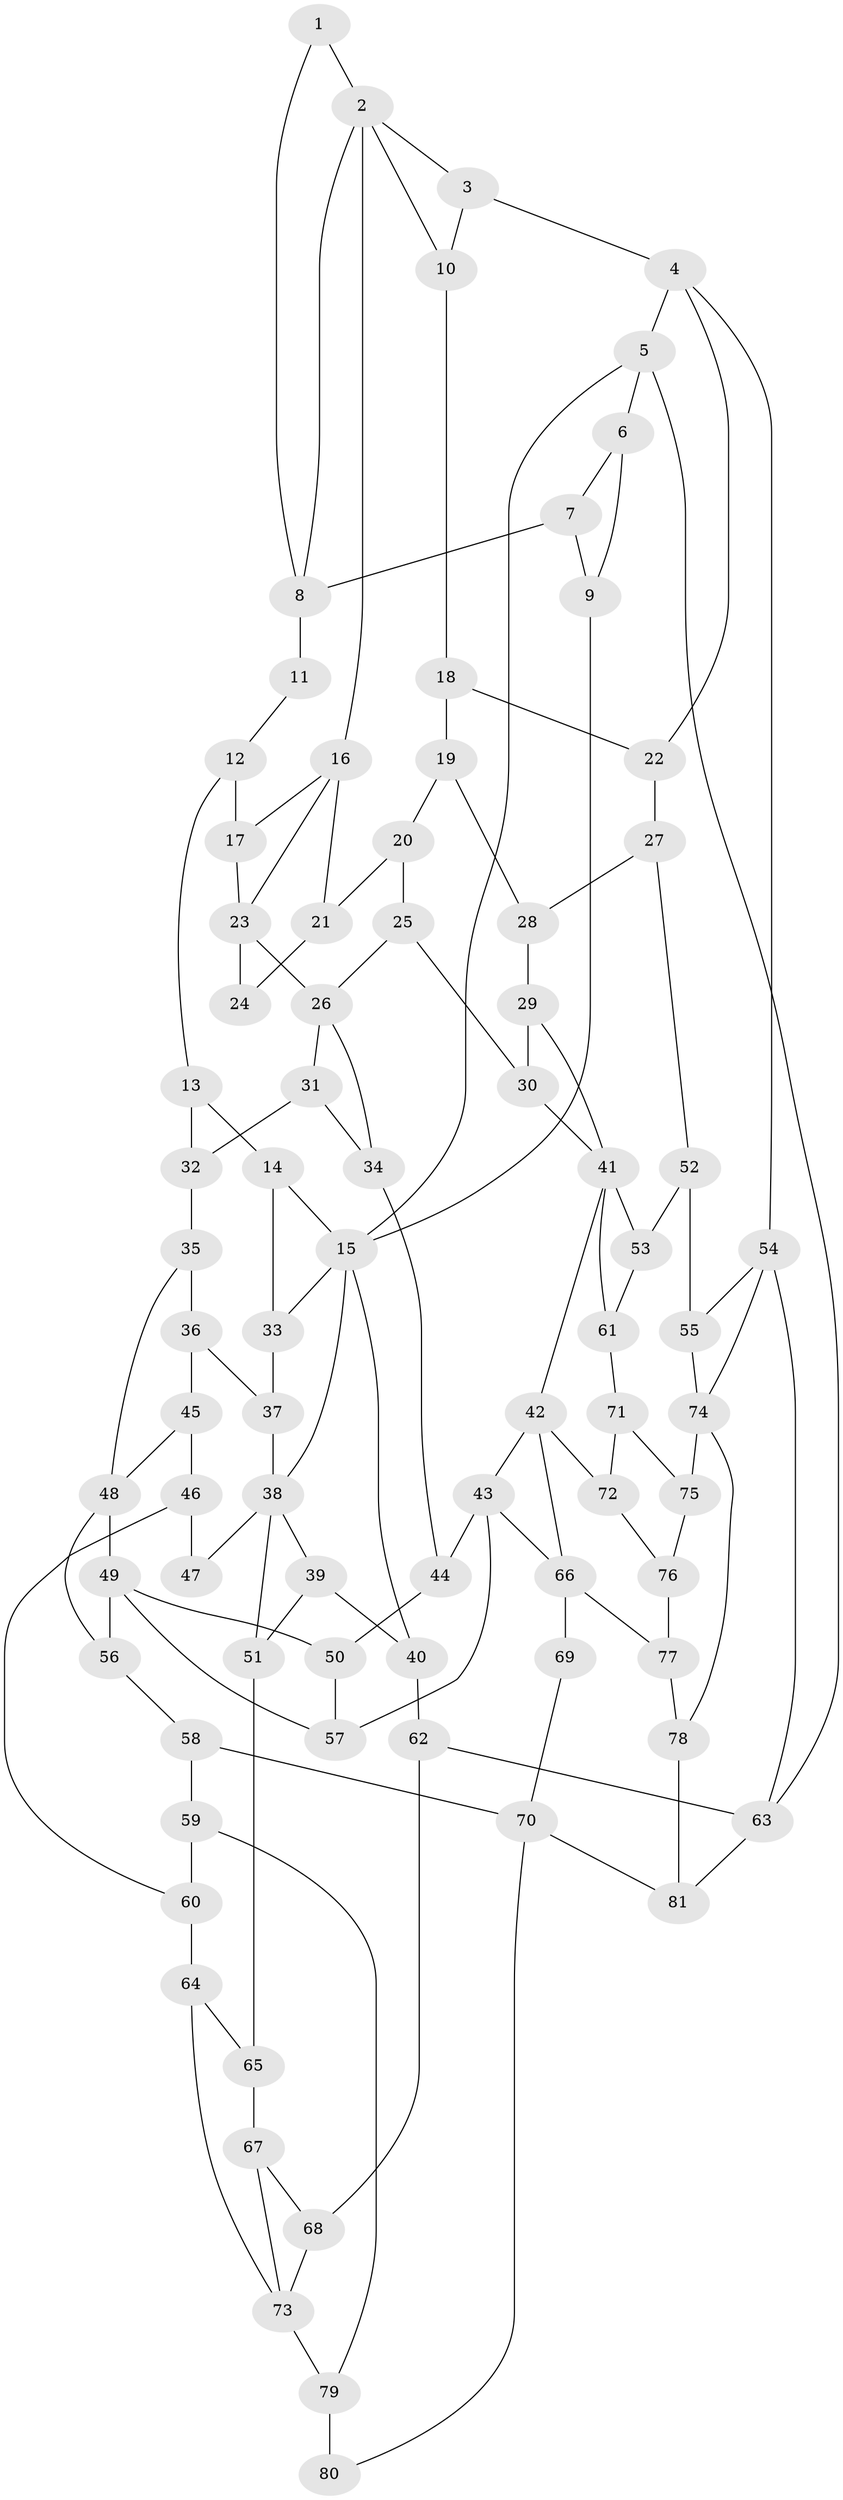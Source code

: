 // original degree distribution, {3: 0.014925373134328358, 5: 0.5373134328358209, 4: 0.23134328358208955, 6: 0.21641791044776118}
// Generated by graph-tools (version 1.1) at 2025/54/03/04/25 22:54:24]
// undirected, 81 vertices, 131 edges
graph export_dot {
  node [color=gray90,style=filled];
  1;
  2;
  3;
  4;
  5;
  6;
  7;
  8;
  9;
  10;
  11;
  12;
  13;
  14;
  15;
  16;
  17;
  18;
  19;
  20;
  21;
  22;
  23;
  24;
  25;
  26;
  27;
  28;
  29;
  30;
  31;
  32;
  33;
  34;
  35;
  36;
  37;
  38;
  39;
  40;
  41;
  42;
  43;
  44;
  45;
  46;
  47;
  48;
  49;
  50;
  51;
  52;
  53;
  54;
  55;
  56;
  57;
  58;
  59;
  60;
  61;
  62;
  63;
  64;
  65;
  66;
  67;
  68;
  69;
  70;
  71;
  72;
  73;
  74;
  75;
  76;
  77;
  78;
  79;
  80;
  81;
  1 -- 2 [weight=1.0];
  1 -- 8 [weight=1.0];
  2 -- 3 [weight=1.0];
  2 -- 8 [weight=1.0];
  2 -- 10 [weight=1.0];
  2 -- 16 [weight=2.0];
  3 -- 4 [weight=1.0];
  3 -- 10 [weight=1.0];
  4 -- 5 [weight=1.0];
  4 -- 22 [weight=1.0];
  4 -- 54 [weight=1.0];
  5 -- 6 [weight=1.0];
  5 -- 15 [weight=1.0];
  5 -- 63 [weight=1.0];
  6 -- 7 [weight=1.0];
  6 -- 9 [weight=1.0];
  7 -- 8 [weight=2.0];
  7 -- 9 [weight=1.0];
  8 -- 11 [weight=2.0];
  9 -- 15 [weight=1.0];
  10 -- 18 [weight=1.0];
  11 -- 12 [weight=1.0];
  12 -- 13 [weight=1.0];
  12 -- 17 [weight=1.0];
  13 -- 14 [weight=1.0];
  13 -- 32 [weight=1.0];
  14 -- 15 [weight=1.0];
  14 -- 33 [weight=1.0];
  15 -- 33 [weight=1.0];
  15 -- 38 [weight=1.0];
  15 -- 40 [weight=1.0];
  16 -- 17 [weight=1.0];
  16 -- 21 [weight=1.0];
  16 -- 23 [weight=1.0];
  17 -- 23 [weight=1.0];
  18 -- 19 [weight=1.0];
  18 -- 22 [weight=1.0];
  19 -- 20 [weight=1.0];
  19 -- 28 [weight=1.0];
  20 -- 21 [weight=1.0];
  20 -- 25 [weight=1.0];
  21 -- 24 [weight=1.0];
  22 -- 27 [weight=1.0];
  23 -- 24 [weight=2.0];
  23 -- 26 [weight=2.0];
  25 -- 26 [weight=1.0];
  25 -- 30 [weight=1.0];
  26 -- 31 [weight=1.0];
  26 -- 34 [weight=1.0];
  27 -- 28 [weight=1.0];
  27 -- 52 [weight=1.0];
  28 -- 29 [weight=2.0];
  29 -- 30 [weight=1.0];
  29 -- 41 [weight=1.0];
  30 -- 41 [weight=1.0];
  31 -- 32 [weight=1.0];
  31 -- 34 [weight=1.0];
  32 -- 35 [weight=1.0];
  33 -- 37 [weight=1.0];
  34 -- 44 [weight=1.0];
  35 -- 36 [weight=1.0];
  35 -- 48 [weight=1.0];
  36 -- 37 [weight=1.0];
  36 -- 45 [weight=1.0];
  37 -- 38 [weight=1.0];
  38 -- 39 [weight=1.0];
  38 -- 47 [weight=2.0];
  38 -- 51 [weight=1.0];
  39 -- 40 [weight=1.0];
  39 -- 51 [weight=1.0];
  40 -- 62 [weight=1.0];
  41 -- 42 [weight=2.0];
  41 -- 53 [weight=1.0];
  41 -- 61 [weight=1.0];
  42 -- 43 [weight=1.0];
  42 -- 66 [weight=1.0];
  42 -- 72 [weight=1.0];
  43 -- 44 [weight=1.0];
  43 -- 57 [weight=1.0];
  43 -- 66 [weight=2.0];
  44 -- 50 [weight=1.0];
  45 -- 46 [weight=1.0];
  45 -- 48 [weight=1.0];
  46 -- 47 [weight=1.0];
  46 -- 60 [weight=1.0];
  48 -- 49 [weight=3.0];
  48 -- 56 [weight=1.0];
  49 -- 50 [weight=1.0];
  49 -- 56 [weight=1.0];
  49 -- 57 [weight=1.0];
  50 -- 57 [weight=1.0];
  51 -- 65 [weight=1.0];
  52 -- 53 [weight=1.0];
  52 -- 55 [weight=1.0];
  53 -- 61 [weight=1.0];
  54 -- 55 [weight=1.0];
  54 -- 63 [weight=1.0];
  54 -- 74 [weight=1.0];
  55 -- 74 [weight=1.0];
  56 -- 58 [weight=1.0];
  58 -- 59 [weight=1.0];
  58 -- 70 [weight=1.0];
  59 -- 60 [weight=1.0];
  59 -- 79 [weight=1.0];
  60 -- 64 [weight=1.0];
  61 -- 71 [weight=1.0];
  62 -- 63 [weight=1.0];
  62 -- 68 [weight=1.0];
  63 -- 81 [weight=1.0];
  64 -- 65 [weight=1.0];
  64 -- 73 [weight=1.0];
  65 -- 67 [weight=1.0];
  66 -- 69 [weight=2.0];
  66 -- 77 [weight=1.0];
  67 -- 68 [weight=1.0];
  67 -- 73 [weight=2.0];
  68 -- 73 [weight=1.0];
  69 -- 70 [weight=1.0];
  70 -- 80 [weight=1.0];
  70 -- 81 [weight=1.0];
  71 -- 72 [weight=1.0];
  71 -- 75 [weight=1.0];
  72 -- 76 [weight=1.0];
  73 -- 79 [weight=2.0];
  74 -- 75 [weight=2.0];
  74 -- 78 [weight=1.0];
  75 -- 76 [weight=1.0];
  76 -- 77 [weight=1.0];
  77 -- 78 [weight=1.0];
  78 -- 81 [weight=1.0];
  79 -- 80 [weight=2.0];
}
